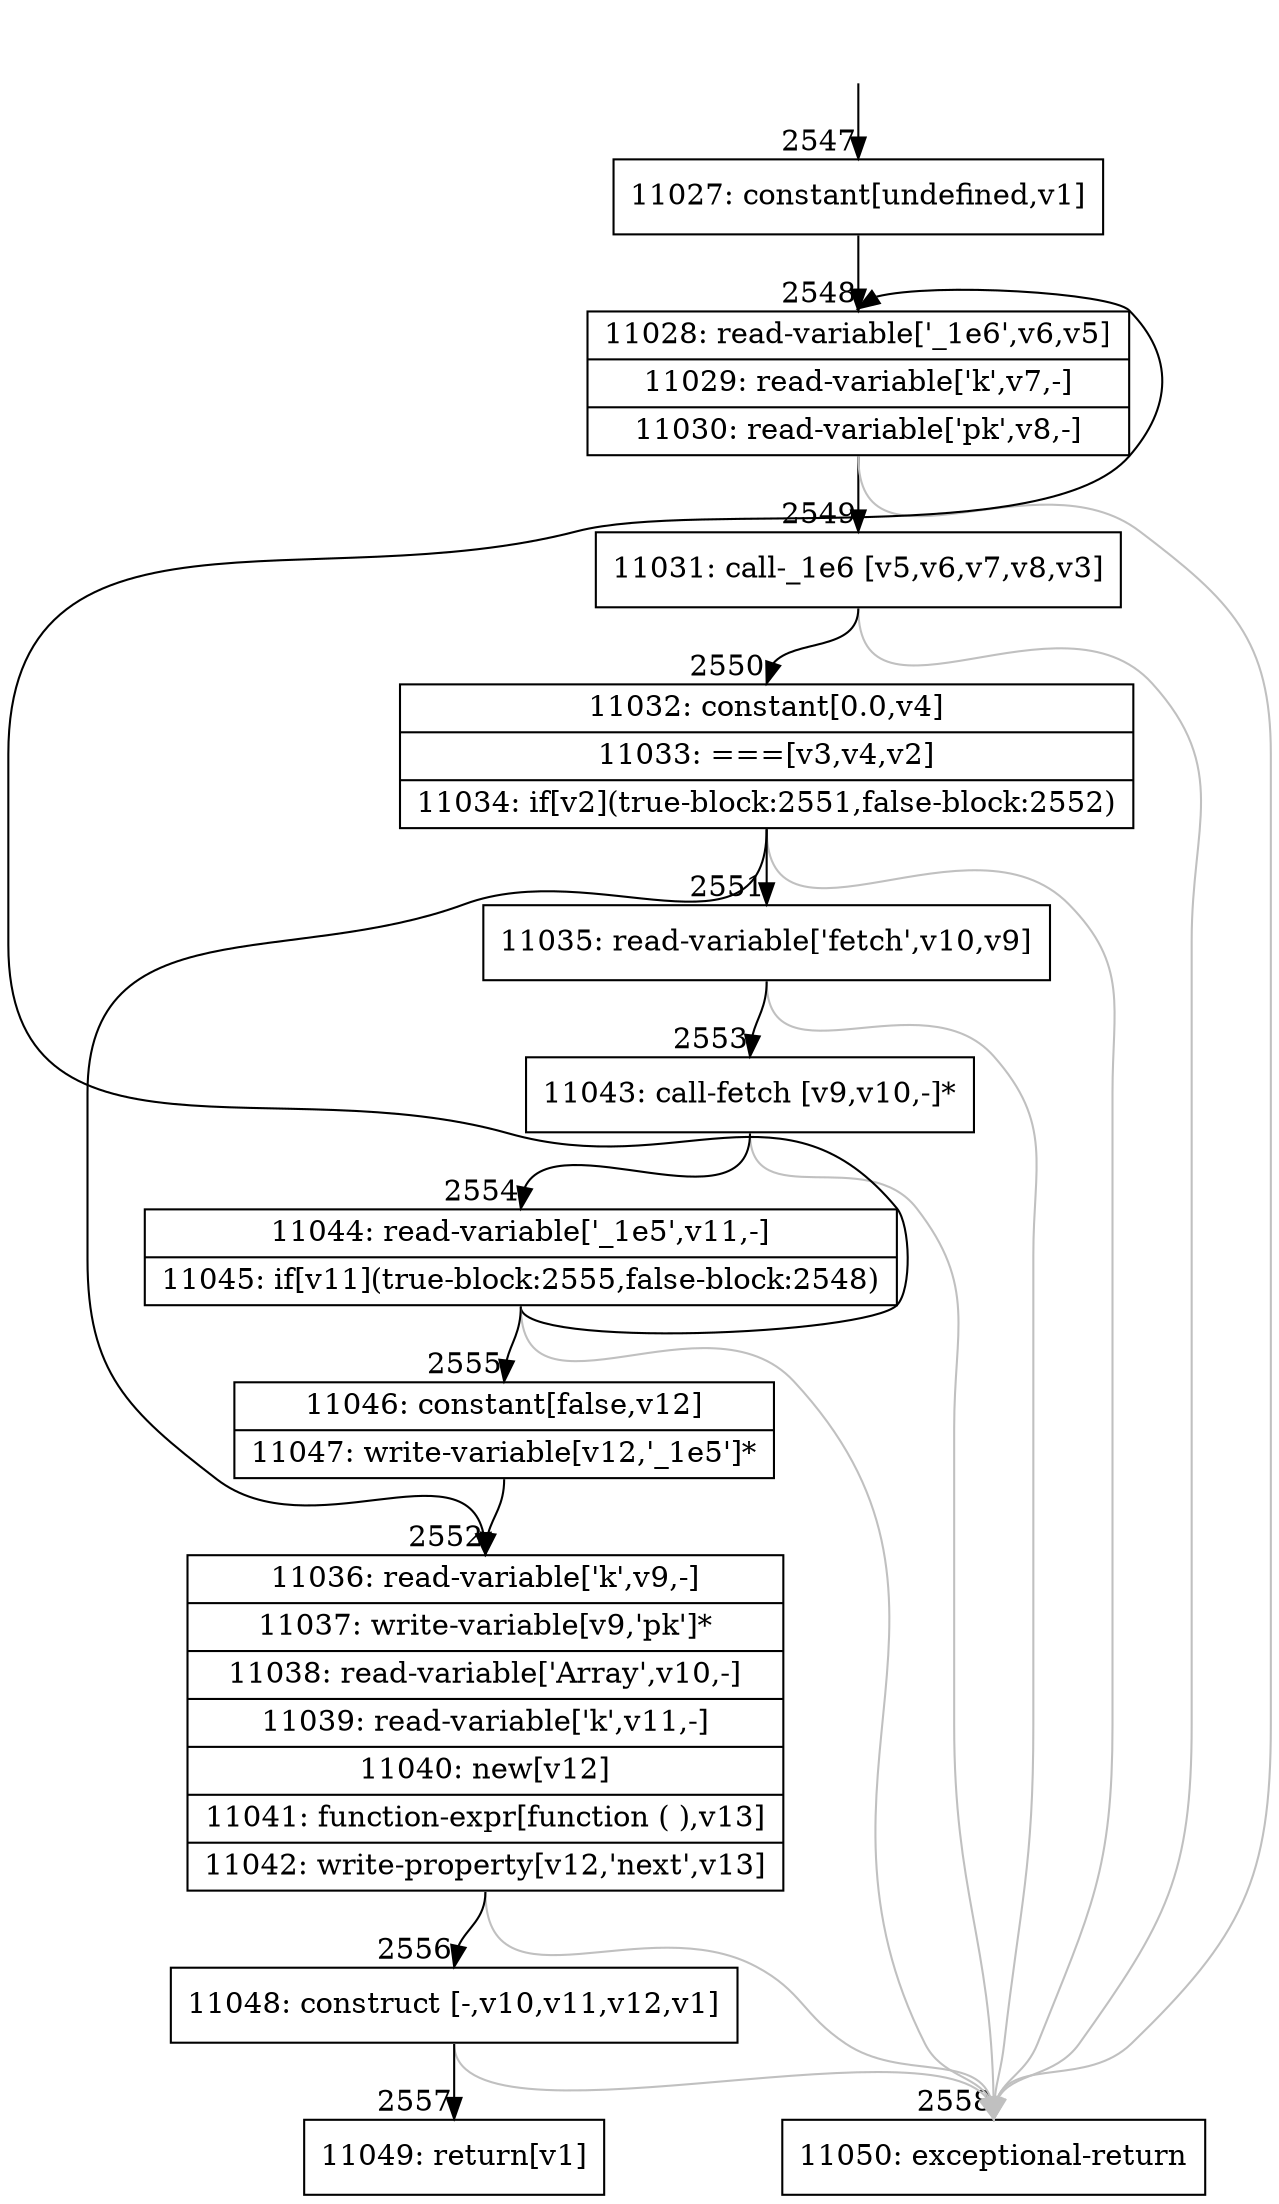 digraph {
rankdir="TD"
BB_entry192[shape=none,label=""];
BB_entry192 -> BB2547 [tailport=s, headport=n, headlabel="    2547"]
BB2547 [shape=record label="{11027: constant[undefined,v1]}" ] 
BB2547 -> BB2548 [tailport=s, headport=n, headlabel="      2548"]
BB2548 [shape=record label="{11028: read-variable['_1e6',v6,v5]|11029: read-variable['k',v7,-]|11030: read-variable['pk',v8,-]}" ] 
BB2548 -> BB2549 [tailport=s, headport=n, headlabel="      2549"]
BB2548 -> BB2558 [tailport=s, headport=n, color=gray, headlabel="      2558"]
BB2549 [shape=record label="{11031: call-_1e6 [v5,v6,v7,v8,v3]}" ] 
BB2549 -> BB2550 [tailport=s, headport=n, headlabel="      2550"]
BB2549 -> BB2558 [tailport=s, headport=n, color=gray]
BB2550 [shape=record label="{11032: constant[0.0,v4]|11033: ===[v3,v4,v2]|11034: if[v2](true-block:2551,false-block:2552)}" ] 
BB2550 -> BB2551 [tailport=s, headport=n, headlabel="      2551"]
BB2550 -> BB2552 [tailport=s, headport=n, headlabel="      2552"]
BB2550 -> BB2558 [tailport=s, headport=n, color=gray]
BB2551 [shape=record label="{11035: read-variable['fetch',v10,v9]}" ] 
BB2551 -> BB2553 [tailport=s, headport=n, headlabel="      2553"]
BB2551 -> BB2558 [tailport=s, headport=n, color=gray]
BB2552 [shape=record label="{11036: read-variable['k',v9,-]|11037: write-variable[v9,'pk']*|11038: read-variable['Array',v10,-]|11039: read-variable['k',v11,-]|11040: new[v12]|11041: function-expr[function ( ),v13]|11042: write-property[v12,'next',v13]}" ] 
BB2552 -> BB2556 [tailport=s, headport=n, headlabel="      2556"]
BB2552 -> BB2558 [tailport=s, headport=n, color=gray]
BB2553 [shape=record label="{11043: call-fetch [v9,v10,-]*}" ] 
BB2553 -> BB2554 [tailport=s, headport=n, headlabel="      2554"]
BB2553 -> BB2558 [tailport=s, headport=n, color=gray]
BB2554 [shape=record label="{11044: read-variable['_1e5',v11,-]|11045: if[v11](true-block:2555,false-block:2548)}" ] 
BB2554 -> BB2555 [tailport=s, headport=n, headlabel="      2555"]
BB2554 -> BB2548 [tailport=s, headport=n]
BB2554 -> BB2558 [tailport=s, headport=n, color=gray]
BB2555 [shape=record label="{11046: constant[false,v12]|11047: write-variable[v12,'_1e5']*}" ] 
BB2555 -> BB2552 [tailport=s, headport=n]
BB2556 [shape=record label="{11048: construct [-,v10,v11,v12,v1]}" ] 
BB2556 -> BB2557 [tailport=s, headport=n, headlabel="      2557"]
BB2556 -> BB2558 [tailport=s, headport=n, color=gray]
BB2557 [shape=record label="{11049: return[v1]}" ] 
BB2558 [shape=record label="{11050: exceptional-return}" ] 
//#$~ 1620
}
